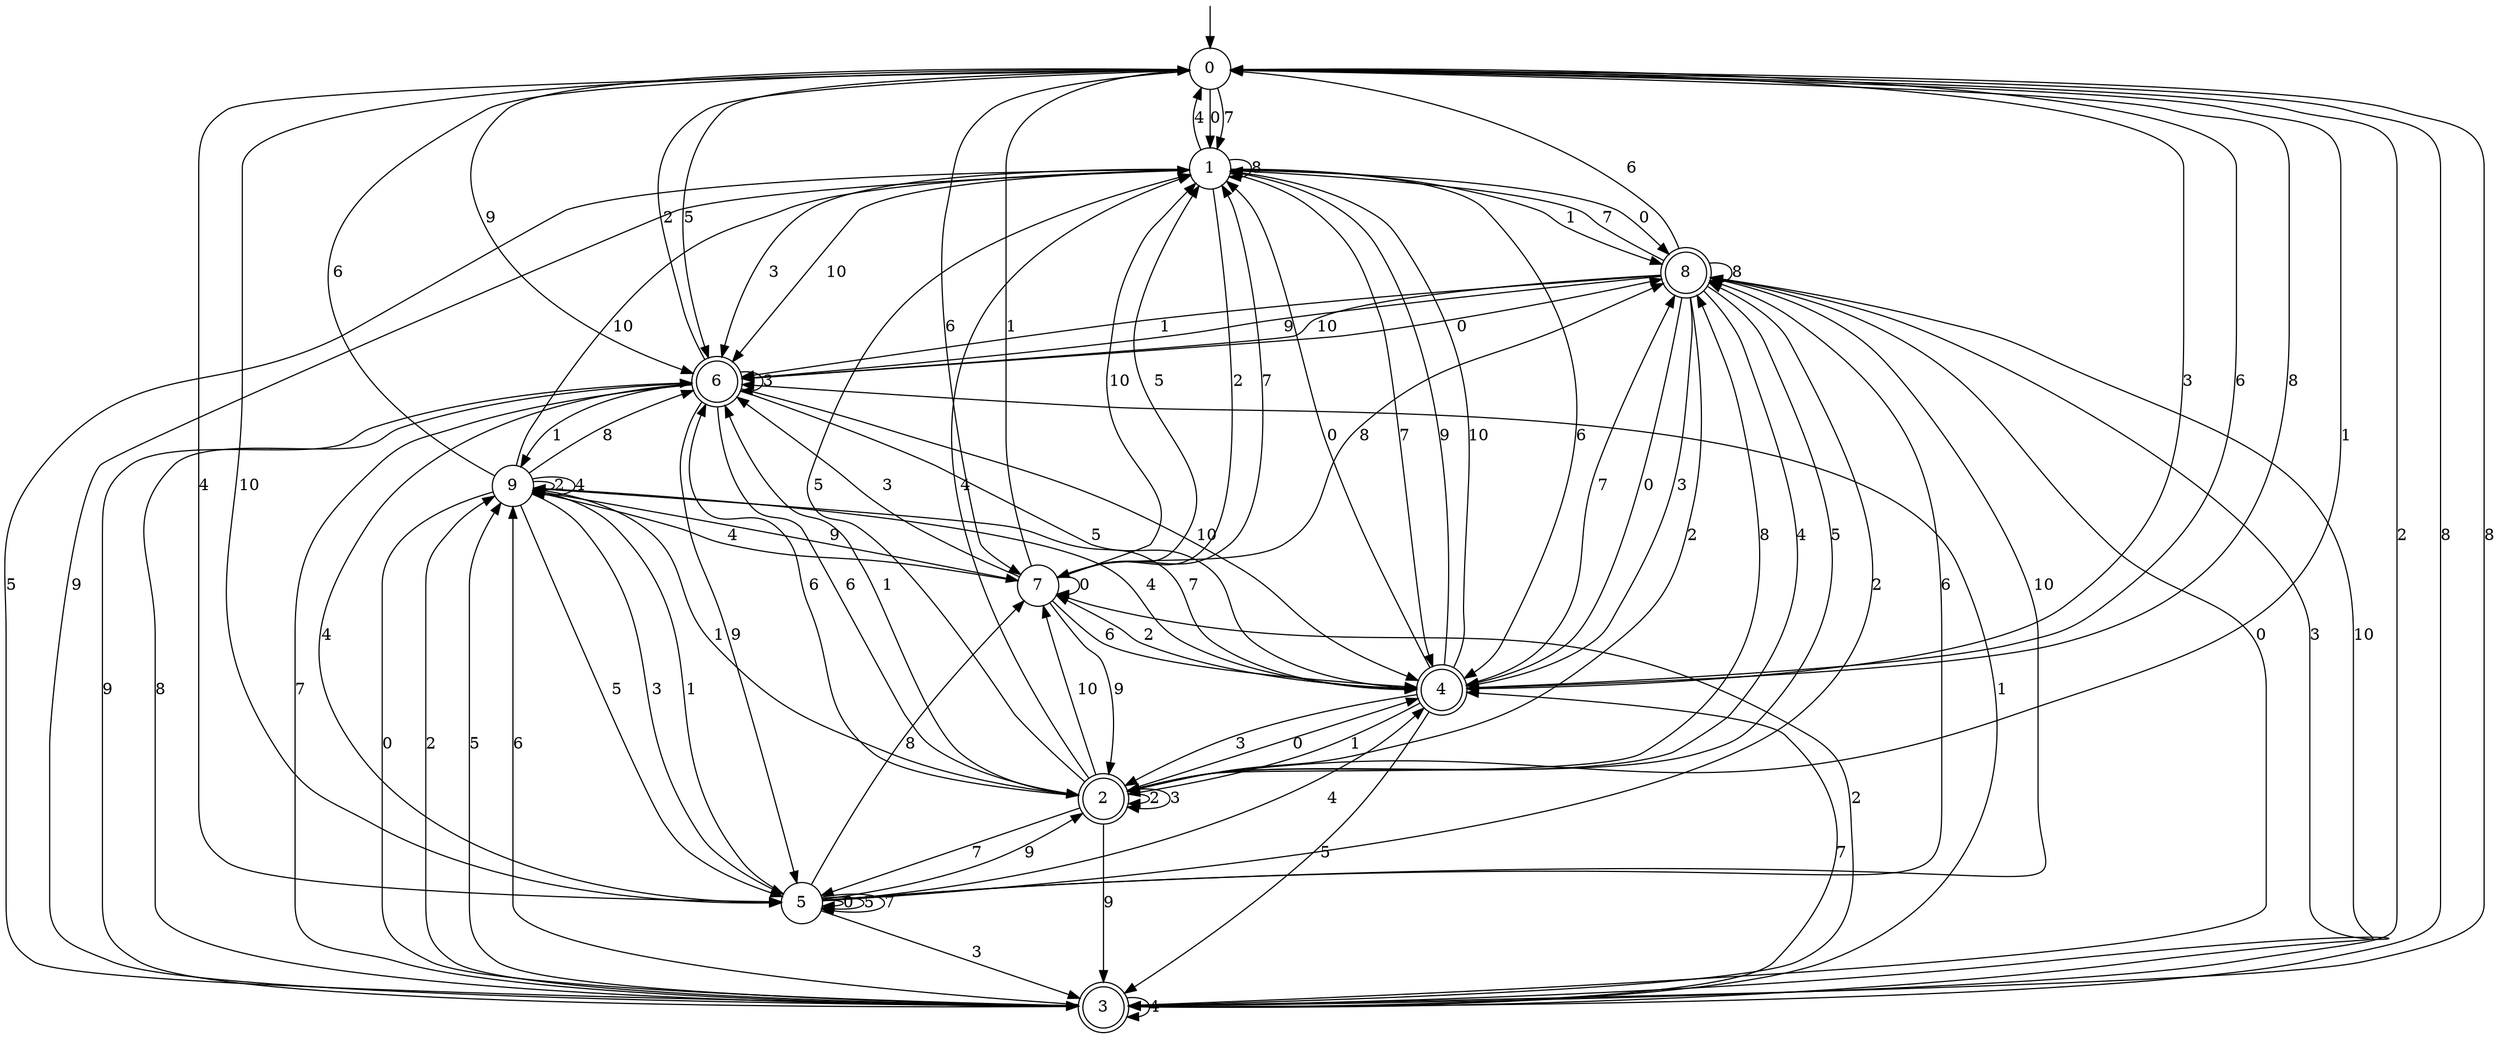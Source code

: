 digraph g {

	s0 [shape="circle" label="0"];
	s1 [shape="circle" label="1"];
	s2 [shape="doublecircle" label="2"];
	s3 [shape="doublecircle" label="3"];
	s4 [shape="doublecircle" label="4"];
	s5 [shape="circle" label="5"];
	s6 [shape="doublecircle" label="6"];
	s7 [shape="circle" label="7"];
	s8 [shape="doublecircle" label="8"];
	s9 [shape="circle" label="9"];
	s0 -> s1 [label="0"];
	s0 -> s2 [label="1"];
	s0 -> s3 [label="2"];
	s0 -> s4 [label="3"];
	s0 -> s5 [label="4"];
	s0 -> s6 [label="5"];
	s0 -> s7 [label="6"];
	s0 -> s1 [label="7"];
	s0 -> s3 [label="8"];
	s0 -> s6 [label="9"];
	s0 -> s5 [label="10"];
	s1 -> s8 [label="0"];
	s1 -> s8 [label="1"];
	s1 -> s7 [label="2"];
	s1 -> s6 [label="3"];
	s1 -> s0 [label="4"];
	s1 -> s3 [label="5"];
	s1 -> s4 [label="6"];
	s1 -> s4 [label="7"];
	s1 -> s1 [label="8"];
	s1 -> s3 [label="9"];
	s1 -> s6 [label="10"];
	s2 -> s4 [label="0"];
	s2 -> s6 [label="1"];
	s2 -> s2 [label="2"];
	s2 -> s2 [label="3"];
	s2 -> s1 [label="4"];
	s2 -> s1 [label="5"];
	s2 -> s6 [label="6"];
	s2 -> s5 [label="7"];
	s2 -> s8 [label="8"];
	s2 -> s3 [label="9"];
	s2 -> s7 [label="10"];
	s3 -> s8 [label="0"];
	s3 -> s6 [label="1"];
	s3 -> s9 [label="2"];
	s3 -> s8 [label="3"];
	s3 -> s3 [label="4"];
	s3 -> s9 [label="5"];
	s3 -> s9 [label="6"];
	s3 -> s4 [label="7"];
	s3 -> s0 [label="8"];
	s3 -> s6 [label="9"];
	s3 -> s8 [label="10"];
	s4 -> s1 [label="0"];
	s4 -> s2 [label="1"];
	s4 -> s7 [label="2"];
	s4 -> s2 [label="3"];
	s4 -> s9 [label="4"];
	s4 -> s3 [label="5"];
	s4 -> s0 [label="6"];
	s4 -> s8 [label="7"];
	s4 -> s0 [label="8"];
	s4 -> s1 [label="9"];
	s4 -> s1 [label="10"];
	s5 -> s5 [label="0"];
	s5 -> s9 [label="1"];
	s5 -> s8 [label="2"];
	s5 -> s3 [label="3"];
	s5 -> s4 [label="4"];
	s5 -> s5 [label="5"];
	s5 -> s8 [label="6"];
	s5 -> s5 [label="7"];
	s5 -> s7 [label="8"];
	s5 -> s2 [label="9"];
	s5 -> s8 [label="10"];
	s6 -> s8 [label="0"];
	s6 -> s9 [label="1"];
	s6 -> s0 [label="2"];
	s6 -> s6 [label="3"];
	s6 -> s5 [label="4"];
	s6 -> s4 [label="5"];
	s6 -> s2 [label="6"];
	s6 -> s3 [label="7"];
	s6 -> s3 [label="8"];
	s6 -> s5 [label="9"];
	s6 -> s4 [label="10"];
	s7 -> s7 [label="0"];
	s7 -> s0 [label="1"];
	s7 -> s3 [label="2"];
	s7 -> s6 [label="3"];
	s7 -> s9 [label="4"];
	s7 -> s1 [label="5"];
	s7 -> s4 [label="6"];
	s7 -> s1 [label="7"];
	s7 -> s8 [label="8"];
	s7 -> s2 [label="9"];
	s7 -> s1 [label="10"];
	s8 -> s4 [label="0"];
	s8 -> s6 [label="1"];
	s8 -> s2 [label="2"];
	s8 -> s4 [label="3"];
	s8 -> s2 [label="4"];
	s8 -> s2 [label="5"];
	s8 -> s0 [label="6"];
	s8 -> s1 [label="7"];
	s8 -> s8 [label="8"];
	s8 -> s6 [label="9"];
	s8 -> s6 [label="10"];
	s9 -> s3 [label="0"];
	s9 -> s2 [label="1"];
	s9 -> s9 [label="2"];
	s9 -> s5 [label="3"];
	s9 -> s9 [label="4"];
	s9 -> s5 [label="5"];
	s9 -> s0 [label="6"];
	s9 -> s4 [label="7"];
	s9 -> s6 [label="8"];
	s9 -> s7 [label="9"];
	s9 -> s1 [label="10"];

__start0 [label="" shape="none" width="0" height="0"];
__start0 -> s0;

}
